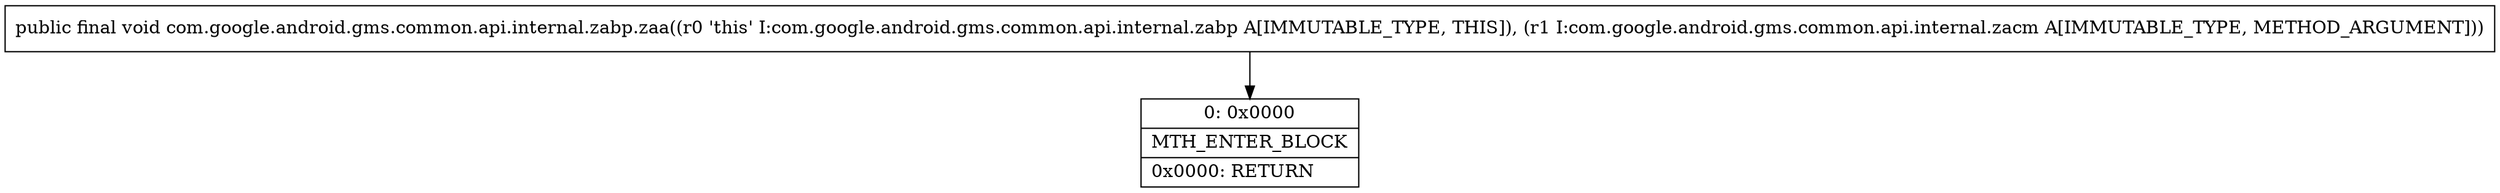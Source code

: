 digraph "CFG forcom.google.android.gms.common.api.internal.zabp.zaa(Lcom\/google\/android\/gms\/common\/api\/internal\/zacm;)V" {
Node_0 [shape=record,label="{0\:\ 0x0000|MTH_ENTER_BLOCK\l|0x0000: RETURN   \l}"];
MethodNode[shape=record,label="{public final void com.google.android.gms.common.api.internal.zabp.zaa((r0 'this' I:com.google.android.gms.common.api.internal.zabp A[IMMUTABLE_TYPE, THIS]), (r1 I:com.google.android.gms.common.api.internal.zacm A[IMMUTABLE_TYPE, METHOD_ARGUMENT])) }"];
MethodNode -> Node_0;
}

